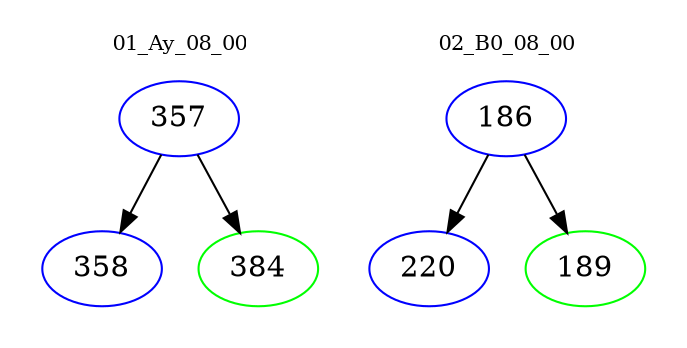 digraph{
subgraph cluster_0 {
color = white
label = "01_Ay_08_00";
fontsize=10;
T0_357 [label="357", color="blue"]
T0_357 -> T0_358 [color="black"]
T0_358 [label="358", color="blue"]
T0_357 -> T0_384 [color="black"]
T0_384 [label="384", color="green"]
}
subgraph cluster_1 {
color = white
label = "02_B0_08_00";
fontsize=10;
T1_186 [label="186", color="blue"]
T1_186 -> T1_220 [color="black"]
T1_220 [label="220", color="blue"]
T1_186 -> T1_189 [color="black"]
T1_189 [label="189", color="green"]
}
}
